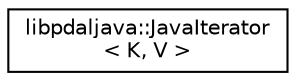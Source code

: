 digraph "Graphical Class Hierarchy"
{
  edge [fontname="Helvetica",fontsize="10",labelfontname="Helvetica",labelfontsize="10"];
  node [fontname="Helvetica",fontsize="10",shape=record];
  rankdir="LR";
  Node1 [label="libpdaljava::JavaIterator\l\< K, V \>",height=0.2,width=0.4,color="black", fillcolor="white", style="filled",URL="$classlibpdaljava_1_1JavaIterator.html"];
}
